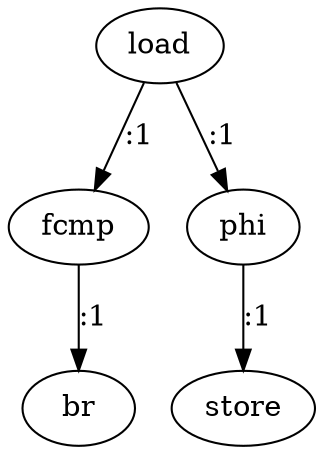 digraph  {
   0 [label="load"];
   1 [label="fcmp"];
   2 [label="br"];
   3 [label="phi"];
   4 [label="store"];

   0->1 [label=":1"]
   0->3 [label=":1"]
   1->2 [label=":1"]
   3->4 [label=":1"]
}

